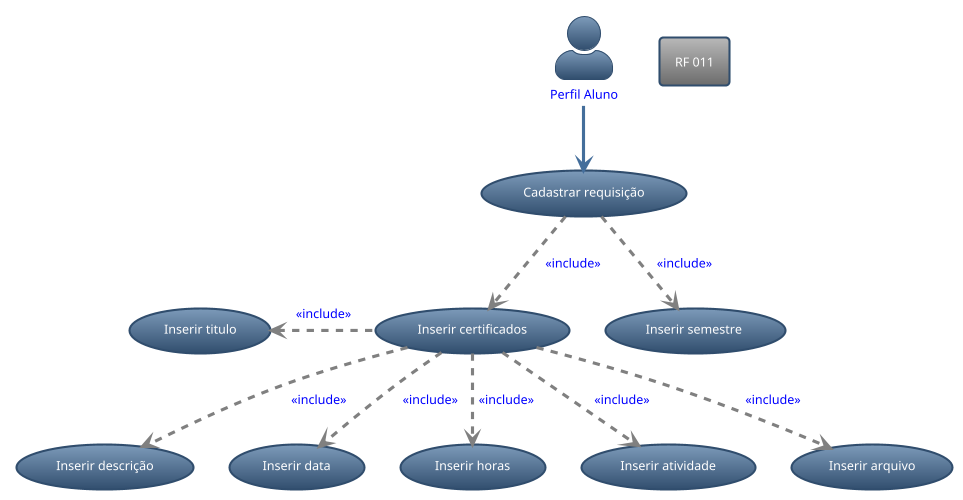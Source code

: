 @startuml RF_011
!theme spacelab
skinparam actorStyle awesome

:Perfil Aluno: as PA #text:blue
rectangle requisito_funcional as "RF 011"

(Cadastrar requisição) as RF11
(Inserir semestre ) as semestre 
(Inserir certificados) as inserir_certificado
(Inserir titulo) as titulo_certificado
(Inserir descrição) as descricao_certificado
(Inserir data) as data_certificado
(Inserir horas) as horas_certificado
(Inserir atividade) as atividade_certificado
(Inserir arquivo) as arquivo_certificado

PA --> RF11 
RF11 .down.> semestre #line:gray;text:blue : <<include>>
RF11 ..> inserir_certificado #line:gray;text:blue : <<include>>
inserir_certificado .left.> titulo_certificado #line:gray;text:blue : <<include>>
inserir_certificado ..> descricao_certificado #line:gray;text:blue : <<include>>
inserir_certificado ..> data_certificado #line:gray;text:blue : <<include>>
inserir_certificado ..> horas_certificado #line:gray;text:blue : <<include>>
inserir_certificado ..> atividade_certificado #line:gray;text:blue : <<include>>
inserir_certificado ..> arquivo_certificado #line:gray;text:blue : <<include>>

@enduml
